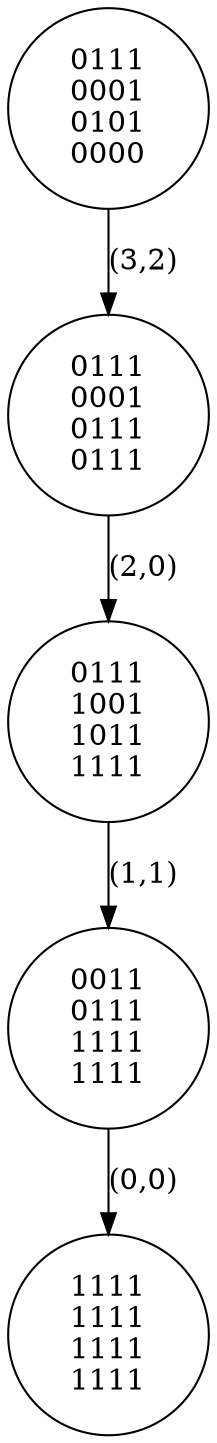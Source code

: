 digraph tree{
node [shape=circle];
1111111111111111 [label="1111
1111
1111
1111
"]
0011011111111111 [label="0011
0111
1111
1111
"]
0111100110111111 [label="0111
1001
1011
1111
"]
0111000101110111 [label="0111
0001
0111
0111
"]
0111000101010000 [label="0111
0001
0101
0000
"]
0111000101010000 -> 0111000101110111 [label="(3,2)"]
0111000101110111 -> 0111100110111111 [label="(2,0)"]
0111100110111111 -> 0011011111111111 [label="(1,1)"]
0011011111111111 -> 1111111111111111 [label="(0,0)"]
}
